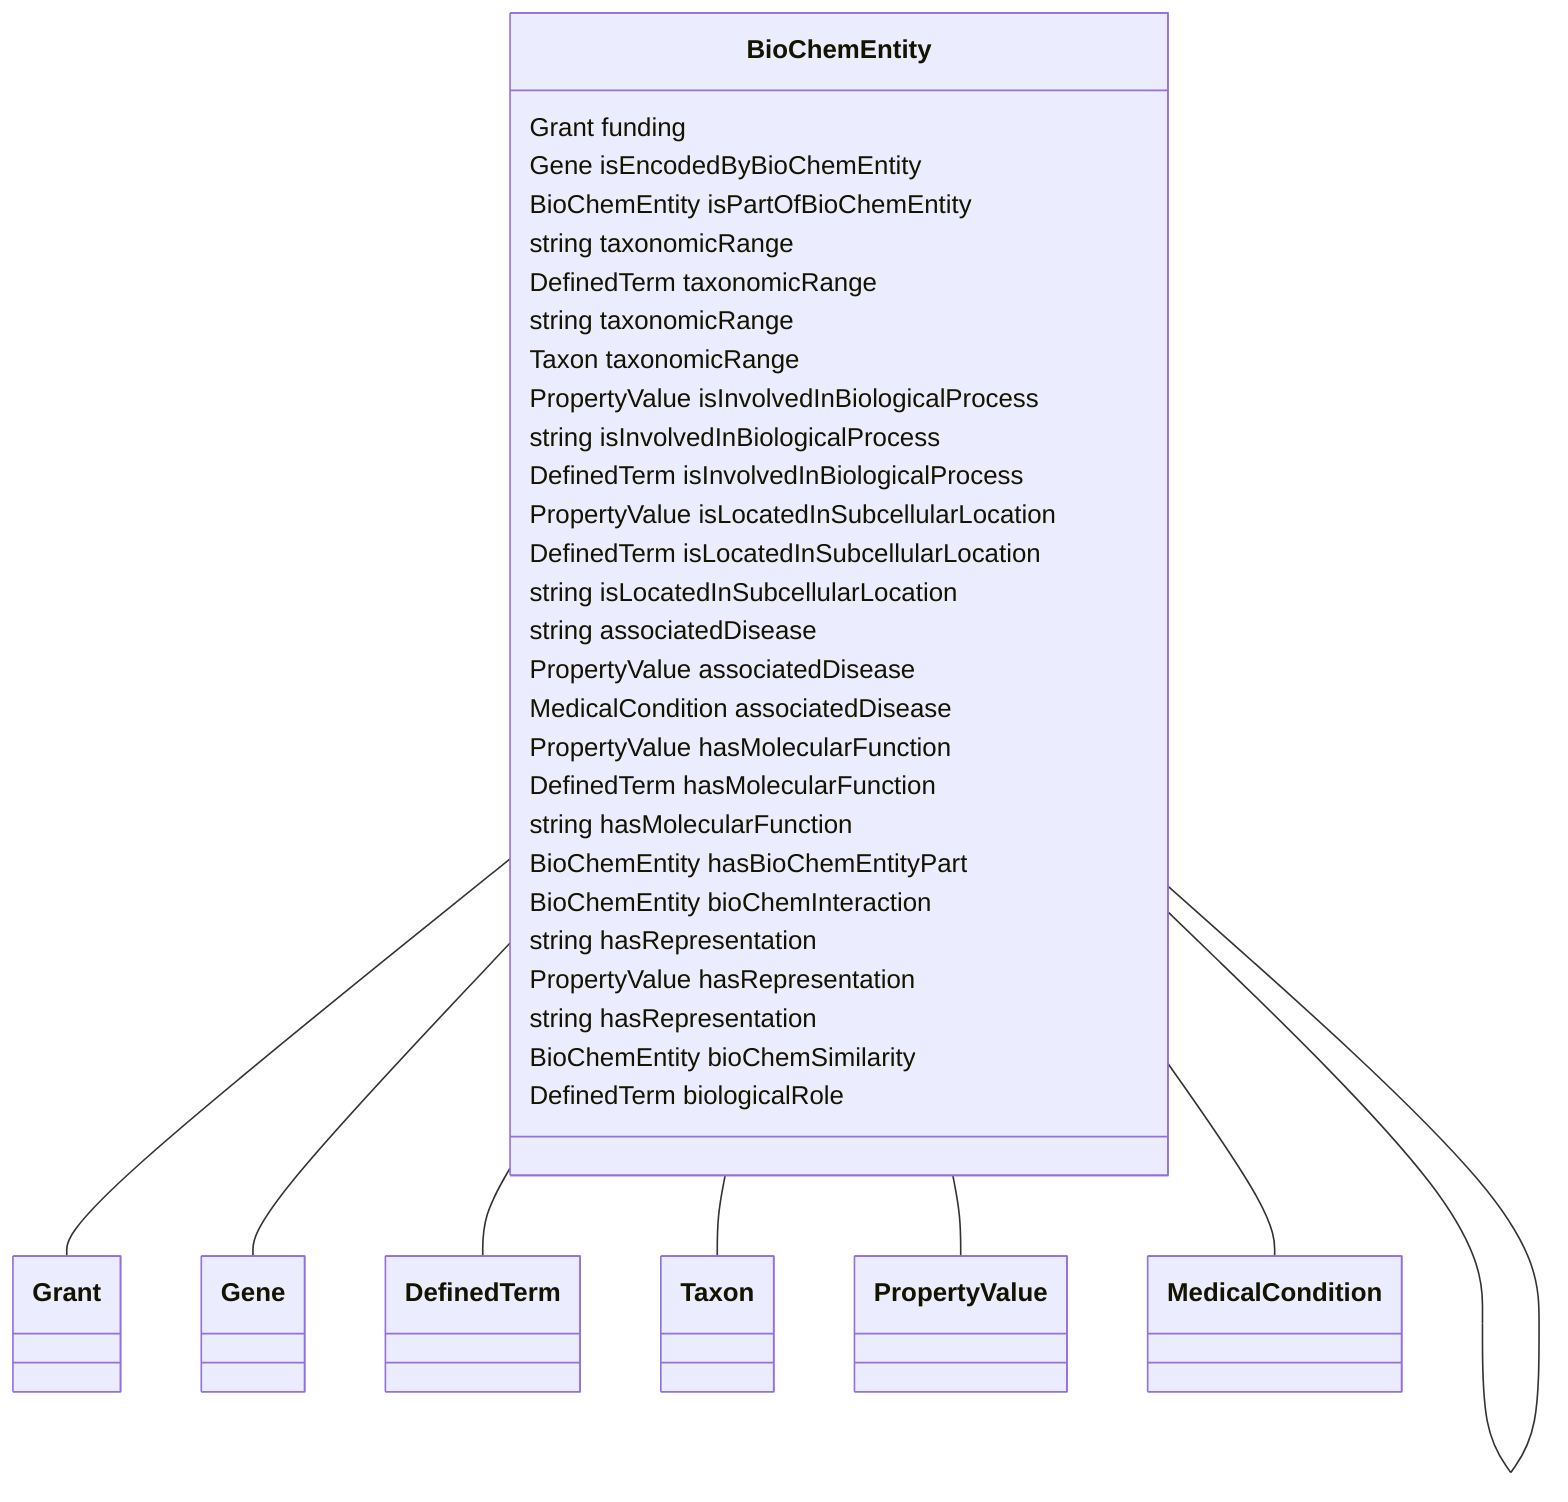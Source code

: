 classDiagram
  BioChemEntity -- Grant
  BioChemEntity -- Gene
  BioChemEntity -- BioChemEntity
  BioChemEntity -- DefinedTerm
  BioChemEntity -- Taxon
  BioChemEntity -- PropertyValue
  BioChemEntity -- MedicalCondition


class BioChemEntity {

  Grant funding
  Gene isEncodedByBioChemEntity
  BioChemEntity isPartOfBioChemEntity
  string taxonomicRange
  DefinedTerm taxonomicRange
  string taxonomicRange
  Taxon taxonomicRange
  PropertyValue isInvolvedInBiologicalProcess
  string isInvolvedInBiologicalProcess
  DefinedTerm isInvolvedInBiologicalProcess
  PropertyValue isLocatedInSubcellularLocation
  DefinedTerm isLocatedInSubcellularLocation
  string isLocatedInSubcellularLocation
  string associatedDisease
  PropertyValue associatedDisease
  MedicalCondition associatedDisease
  PropertyValue hasMolecularFunction
  DefinedTerm hasMolecularFunction
  string hasMolecularFunction
  BioChemEntity hasBioChemEntityPart
  BioChemEntity bioChemInteraction
  string hasRepresentation
  PropertyValue hasRepresentation
  string hasRepresentation
  BioChemEntity bioChemSimilarity
  DefinedTerm biologicalRole

 }
